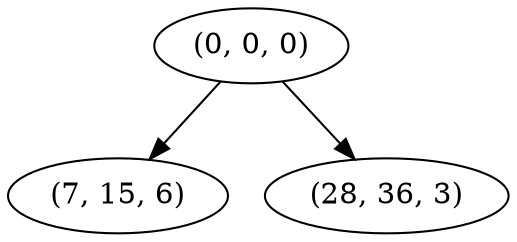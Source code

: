 digraph tree {
    "(0, 0, 0)";
    "(7, 15, 6)";
    "(28, 36, 3)";
    "(0, 0, 0)" -> "(7, 15, 6)";
    "(0, 0, 0)" -> "(28, 36, 3)";
}
